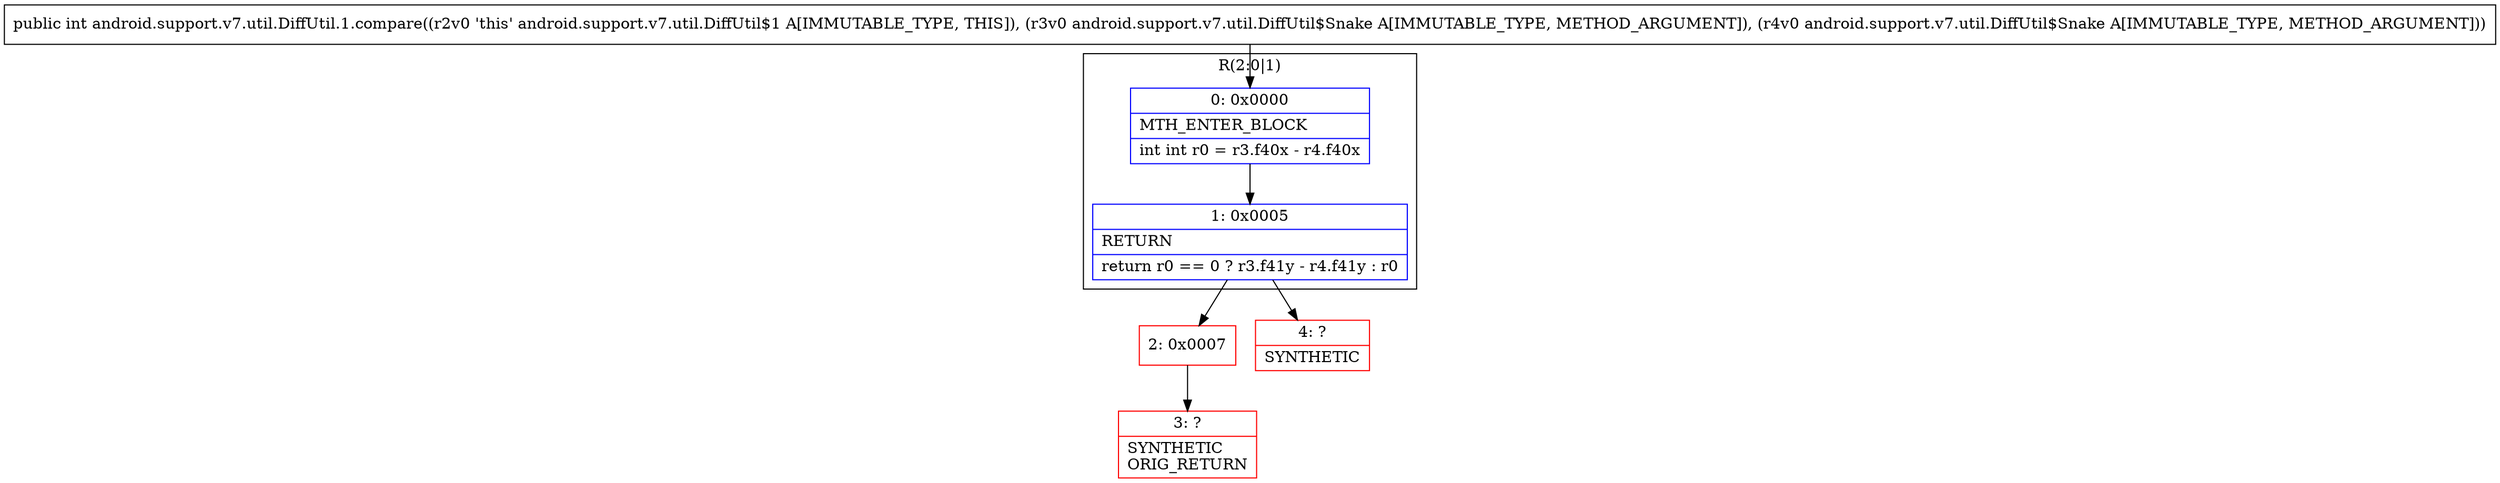 digraph "CFG forandroid.support.v7.util.DiffUtil.1.compare(Landroid\/support\/v7\/util\/DiffUtil$Snake;Landroid\/support\/v7\/util\/DiffUtil$Snake;)I" {
subgraph cluster_Region_672398995 {
label = "R(2:0|1)";
node [shape=record,color=blue];
Node_0 [shape=record,label="{0\:\ 0x0000|MTH_ENTER_BLOCK\l|int int r0 = r3.f40x \- r4.f40x\l}"];
Node_1 [shape=record,label="{1\:\ 0x0005|RETURN\l|return r0 == 0 ? r3.f41y \- r4.f41y : r0\l}"];
}
Node_2 [shape=record,color=red,label="{2\:\ 0x0007}"];
Node_3 [shape=record,color=red,label="{3\:\ ?|SYNTHETIC\lORIG_RETURN\l}"];
Node_4 [shape=record,color=red,label="{4\:\ ?|SYNTHETIC\l}"];
MethodNode[shape=record,label="{public int android.support.v7.util.DiffUtil.1.compare((r2v0 'this' android.support.v7.util.DiffUtil$1 A[IMMUTABLE_TYPE, THIS]), (r3v0 android.support.v7.util.DiffUtil$Snake A[IMMUTABLE_TYPE, METHOD_ARGUMENT]), (r4v0 android.support.v7.util.DiffUtil$Snake A[IMMUTABLE_TYPE, METHOD_ARGUMENT])) }"];
MethodNode -> Node_0;
Node_0 -> Node_1;
Node_1 -> Node_2;
Node_1 -> Node_4;
Node_2 -> Node_3;
}

